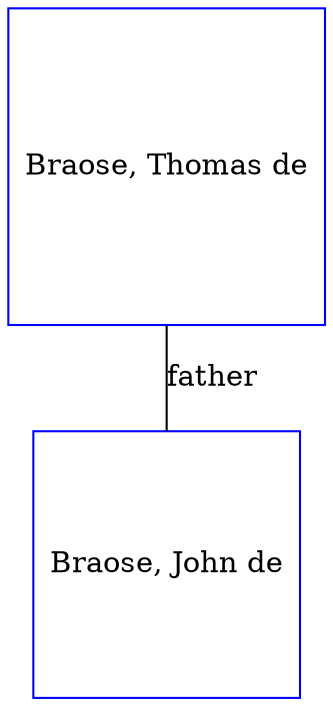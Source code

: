 digraph D {
    edge [dir=none];    node [shape=box];    "017133"   [label="Braose, John de", shape=box, regular=1, color="blue"] ;
"018456"   [label="Braose, Thomas de", shape=box, regular=1, color="blue"] ;
018456->017133 [label="father",arrowsize=0.0]; 
}